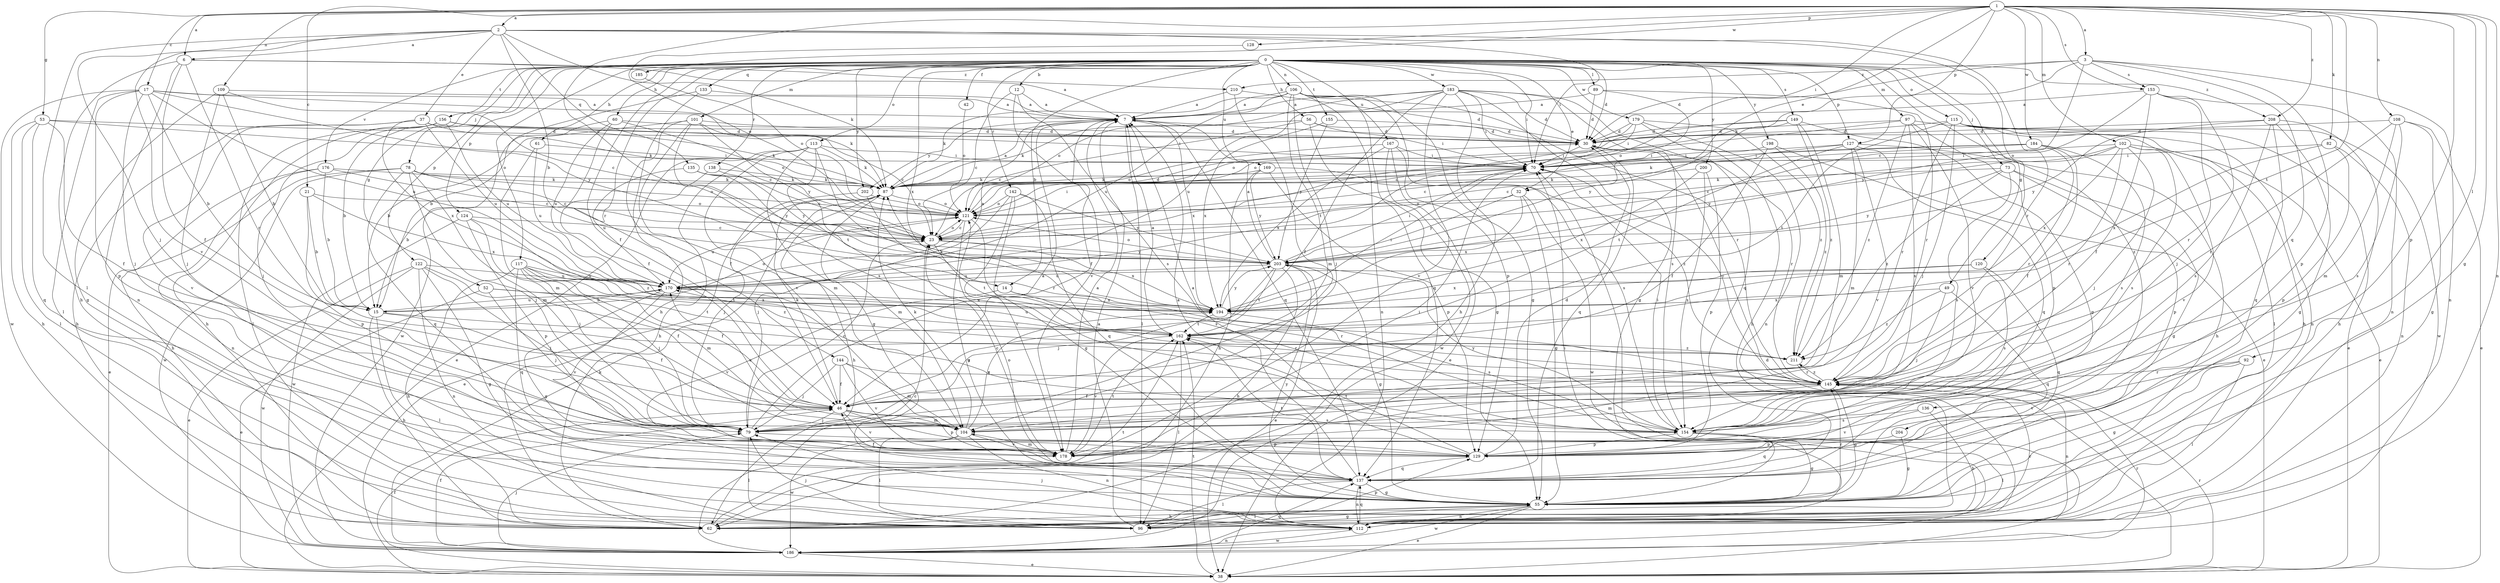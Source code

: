 strict digraph  {
0;
1;
2;
3;
6;
7;
12;
14;
15;
17;
21;
23;
30;
32;
37;
38;
42;
46;
49;
52;
53;
55;
56;
60;
61;
62;
70;
73;
78;
79;
82;
87;
89;
92;
96;
97;
101;
102;
104;
106;
108;
109;
112;
113;
115;
117;
120;
121;
122;
124;
127;
128;
129;
133;
135;
136;
137;
138;
142;
144;
145;
149;
153;
154;
155;
156;
162;
167;
169;
170;
176;
178;
179;
183;
184;
185;
186;
194;
198;
200;
202;
203;
204;
208;
210;
211;
0 -> 12  [label=b];
0 -> 14  [label=b];
0 -> 30  [label=d];
0 -> 32  [label=e];
0 -> 42  [label=f];
0 -> 46  [label=f];
0 -> 49  [label=g];
0 -> 52  [label=g];
0 -> 56  [label=h];
0 -> 60  [label=h];
0 -> 61  [label=h];
0 -> 70  [label=i];
0 -> 73  [label=j];
0 -> 78  [label=j];
0 -> 89  [label=l];
0 -> 97  [label=m];
0 -> 101  [label=m];
0 -> 106  [label=n];
0 -> 113  [label=o];
0 -> 115  [label=o];
0 -> 117  [label=o];
0 -> 122  [label=p];
0 -> 124  [label=p];
0 -> 127  [label=p];
0 -> 133  [label=q];
0 -> 138  [label=r];
0 -> 142  [label=r];
0 -> 144  [label=r];
0 -> 149  [label=s];
0 -> 155  [label=t];
0 -> 156  [label=t];
0 -> 167  [label=u];
0 -> 169  [label=u];
0 -> 176  [label=v];
0 -> 179  [label=w];
0 -> 183  [label=w];
0 -> 194  [label=x];
0 -> 198  [label=y];
0 -> 200  [label=y];
0 -> 202  [label=y];
0 -> 204  [label=z];
0 -> 208  [label=z];
1 -> 2  [label=a];
1 -> 3  [label=a];
1 -> 6  [label=a];
1 -> 17  [label=c];
1 -> 21  [label=c];
1 -> 23  [label=c];
1 -> 32  [label=e];
1 -> 53  [label=g];
1 -> 55  [label=g];
1 -> 70  [label=i];
1 -> 82  [label=k];
1 -> 92  [label=l];
1 -> 102  [label=m];
1 -> 108  [label=n];
1 -> 109  [label=n];
1 -> 112  [label=n];
1 -> 127  [label=p];
1 -> 128  [label=p];
1 -> 129  [label=p];
1 -> 153  [label=s];
1 -> 162  [label=t];
1 -> 184  [label=w];
1 -> 185  [label=w];
1 -> 208  [label=z];
2 -> 6  [label=a];
2 -> 14  [label=b];
2 -> 37  [label=e];
2 -> 70  [label=i];
2 -> 79  [label=j];
2 -> 87  [label=k];
2 -> 96  [label=l];
2 -> 120  [label=o];
2 -> 135  [label=q];
2 -> 145  [label=r];
2 -> 178  [label=v];
3 -> 23  [label=c];
3 -> 30  [label=d];
3 -> 87  [label=k];
3 -> 112  [label=n];
3 -> 129  [label=p];
3 -> 136  [label=q];
3 -> 153  [label=s];
3 -> 210  [label=z];
6 -> 7  [label=a];
6 -> 46  [label=f];
6 -> 62  [label=h];
6 -> 112  [label=n];
6 -> 145  [label=r];
6 -> 210  [label=z];
7 -> 30  [label=d];
7 -> 46  [label=f];
7 -> 96  [label=l];
7 -> 137  [label=q];
7 -> 194  [label=x];
7 -> 202  [label=y];
12 -> 7  [label=a];
12 -> 23  [label=c];
12 -> 154  [label=s];
12 -> 178  [label=v];
14 -> 145  [label=r];
14 -> 178  [label=v];
14 -> 194  [label=x];
15 -> 46  [label=f];
15 -> 62  [label=h];
15 -> 96  [label=l];
15 -> 121  [label=o];
15 -> 145  [label=r];
15 -> 170  [label=u];
17 -> 7  [label=a];
17 -> 15  [label=b];
17 -> 79  [label=j];
17 -> 87  [label=k];
17 -> 96  [label=l];
17 -> 129  [label=p];
17 -> 170  [label=u];
17 -> 186  [label=w];
17 -> 203  [label=y];
21 -> 15  [label=b];
21 -> 121  [label=o];
21 -> 129  [label=p];
21 -> 194  [label=x];
23 -> 121  [label=o];
23 -> 162  [label=t];
23 -> 194  [label=x];
23 -> 203  [label=y];
30 -> 70  [label=i];
30 -> 137  [label=q];
30 -> 145  [label=r];
32 -> 55  [label=g];
32 -> 121  [label=o];
32 -> 186  [label=w];
32 -> 194  [label=x];
32 -> 203  [label=y];
37 -> 23  [label=c];
37 -> 30  [label=d];
37 -> 62  [label=h];
37 -> 170  [label=u];
37 -> 178  [label=v];
37 -> 194  [label=x];
38 -> 30  [label=d];
38 -> 46  [label=f];
38 -> 70  [label=i];
38 -> 145  [label=r];
38 -> 162  [label=t];
42 -> 121  [label=o];
46 -> 79  [label=j];
46 -> 87  [label=k];
46 -> 104  [label=m];
46 -> 129  [label=p];
46 -> 154  [label=s];
46 -> 178  [label=v];
49 -> 79  [label=j];
49 -> 137  [label=q];
49 -> 194  [label=x];
49 -> 211  [label=z];
52 -> 38  [label=e];
52 -> 79  [label=j];
52 -> 162  [label=t];
52 -> 194  [label=x];
53 -> 30  [label=d];
53 -> 46  [label=f];
53 -> 62  [label=h];
53 -> 87  [label=k];
53 -> 96  [label=l];
53 -> 137  [label=q];
55 -> 38  [label=e];
55 -> 62  [label=h];
55 -> 96  [label=l];
55 -> 112  [label=n];
55 -> 121  [label=o];
55 -> 145  [label=r];
55 -> 186  [label=w];
55 -> 203  [label=y];
56 -> 23  [label=c];
56 -> 30  [label=d];
56 -> 55  [label=g];
56 -> 70  [label=i];
56 -> 87  [label=k];
60 -> 30  [label=d];
60 -> 46  [label=f];
60 -> 121  [label=o];
60 -> 170  [label=u];
60 -> 186  [label=w];
61 -> 70  [label=i];
61 -> 104  [label=m];
61 -> 170  [label=u];
62 -> 162  [label=t];
70 -> 87  [label=k];
73 -> 55  [label=g];
73 -> 87  [label=k];
73 -> 129  [label=p];
73 -> 154  [label=s];
73 -> 203  [label=y];
73 -> 211  [label=z];
78 -> 23  [label=c];
78 -> 38  [label=e];
78 -> 79  [label=j];
78 -> 87  [label=k];
78 -> 104  [label=m];
78 -> 121  [label=o];
78 -> 137  [label=q];
78 -> 186  [label=w];
79 -> 7  [label=a];
79 -> 23  [label=c];
79 -> 96  [label=l];
79 -> 129  [label=p];
82 -> 70  [label=i];
82 -> 112  [label=n];
82 -> 129  [label=p];
82 -> 194  [label=x];
87 -> 7  [label=a];
87 -> 62  [label=h];
87 -> 79  [label=j];
87 -> 104  [label=m];
87 -> 121  [label=o];
89 -> 7  [label=a];
89 -> 30  [label=d];
89 -> 121  [label=o];
89 -> 145  [label=r];
92 -> 55  [label=g];
92 -> 96  [label=l];
92 -> 145  [label=r];
92 -> 178  [label=v];
96 -> 7  [label=a];
96 -> 55  [label=g];
96 -> 79  [label=j];
96 -> 129  [label=p];
96 -> 145  [label=r];
97 -> 30  [label=d];
97 -> 96  [label=l];
97 -> 121  [label=o];
97 -> 129  [label=p];
97 -> 154  [label=s];
97 -> 178  [label=v];
97 -> 211  [label=z];
101 -> 15  [label=b];
101 -> 23  [label=c];
101 -> 30  [label=d];
101 -> 46  [label=f];
101 -> 154  [label=s];
101 -> 178  [label=v];
101 -> 203  [label=y];
102 -> 23  [label=c];
102 -> 38  [label=e];
102 -> 70  [label=i];
102 -> 79  [label=j];
102 -> 145  [label=r];
102 -> 154  [label=s];
102 -> 178  [label=v];
102 -> 194  [label=x];
102 -> 203  [label=y];
104 -> 87  [label=k];
104 -> 96  [label=l];
104 -> 112  [label=n];
104 -> 170  [label=u];
104 -> 178  [label=v];
104 -> 186  [label=w];
104 -> 194  [label=x];
106 -> 7  [label=a];
106 -> 55  [label=g];
106 -> 79  [label=j];
106 -> 87  [label=k];
106 -> 112  [label=n];
106 -> 129  [label=p];
106 -> 137  [label=q];
106 -> 145  [label=r];
106 -> 162  [label=t];
106 -> 170  [label=u];
108 -> 30  [label=d];
108 -> 38  [label=e];
108 -> 55  [label=g];
108 -> 104  [label=m];
108 -> 145  [label=r];
108 -> 154  [label=s];
109 -> 7  [label=a];
109 -> 15  [label=b];
109 -> 23  [label=c];
109 -> 55  [label=g];
109 -> 79  [label=j];
112 -> 70  [label=i];
112 -> 79  [label=j];
112 -> 137  [label=q];
112 -> 186  [label=w];
113 -> 38  [label=e];
113 -> 55  [label=g];
113 -> 62  [label=h];
113 -> 70  [label=i];
113 -> 87  [label=k];
113 -> 104  [label=m];
113 -> 162  [label=t];
113 -> 194  [label=x];
115 -> 30  [label=d];
115 -> 38  [label=e];
115 -> 62  [label=h];
115 -> 79  [label=j];
115 -> 112  [label=n];
115 -> 145  [label=r];
115 -> 162  [label=t];
115 -> 186  [label=w];
117 -> 46  [label=f];
117 -> 62  [label=h];
117 -> 79  [label=j];
117 -> 104  [label=m];
117 -> 137  [label=q];
117 -> 162  [label=t];
117 -> 170  [label=u];
117 -> 211  [label=z];
120 -> 137  [label=q];
120 -> 154  [label=s];
120 -> 170  [label=u];
120 -> 194  [label=x];
121 -> 23  [label=c];
121 -> 30  [label=d];
121 -> 55  [label=g];
121 -> 70  [label=i];
121 -> 154  [label=s];
121 -> 170  [label=u];
122 -> 38  [label=e];
122 -> 46  [label=f];
122 -> 55  [label=g];
122 -> 79  [label=j];
122 -> 112  [label=n];
122 -> 170  [label=u];
122 -> 186  [label=w];
124 -> 23  [label=c];
124 -> 79  [label=j];
124 -> 129  [label=p];
124 -> 186  [label=w];
124 -> 211  [label=z];
127 -> 23  [label=c];
127 -> 62  [label=h];
127 -> 70  [label=i];
127 -> 104  [label=m];
127 -> 137  [label=q];
127 -> 162  [label=t];
127 -> 178  [label=v];
128 -> 121  [label=o];
129 -> 7  [label=a];
129 -> 30  [label=d];
129 -> 137  [label=q];
129 -> 162  [label=t];
133 -> 7  [label=a];
133 -> 15  [label=b];
133 -> 62  [label=h];
135 -> 23  [label=c];
135 -> 87  [label=k];
135 -> 170  [label=u];
135 -> 203  [label=y];
136 -> 62  [label=h];
136 -> 154  [label=s];
136 -> 178  [label=v];
137 -> 7  [label=a];
137 -> 46  [label=f];
137 -> 55  [label=g];
137 -> 96  [label=l];
137 -> 112  [label=n];
137 -> 162  [label=t];
138 -> 15  [label=b];
138 -> 87  [label=k];
138 -> 203  [label=y];
142 -> 55  [label=g];
142 -> 79  [label=j];
142 -> 121  [label=o];
142 -> 137  [label=q];
142 -> 178  [label=v];
142 -> 203  [label=y];
144 -> 46  [label=f];
144 -> 79  [label=j];
144 -> 104  [label=m];
144 -> 145  [label=r];
144 -> 178  [label=v];
145 -> 46  [label=f];
145 -> 55  [label=g];
145 -> 70  [label=i];
145 -> 104  [label=m];
145 -> 112  [label=n];
145 -> 211  [label=z];
149 -> 30  [label=d];
149 -> 55  [label=g];
149 -> 104  [label=m];
149 -> 121  [label=o];
149 -> 203  [label=y];
149 -> 211  [label=z];
153 -> 7  [label=a];
153 -> 46  [label=f];
153 -> 79  [label=j];
153 -> 112  [label=n];
153 -> 145  [label=r];
153 -> 203  [label=y];
154 -> 55  [label=g];
154 -> 70  [label=i];
154 -> 96  [label=l];
154 -> 129  [label=p];
154 -> 137  [label=q];
154 -> 170  [label=u];
154 -> 203  [label=y];
155 -> 30  [label=d];
155 -> 194  [label=x];
155 -> 203  [label=y];
156 -> 15  [label=b];
156 -> 30  [label=d];
156 -> 62  [label=h];
156 -> 70  [label=i];
156 -> 79  [label=j];
156 -> 87  [label=k];
156 -> 96  [label=l];
156 -> 170  [label=u];
162 -> 7  [label=a];
162 -> 96  [label=l];
162 -> 170  [label=u];
162 -> 178  [label=v];
162 -> 211  [label=z];
167 -> 38  [label=e];
167 -> 70  [label=i];
167 -> 121  [label=o];
167 -> 154  [label=s];
167 -> 186  [label=w];
167 -> 194  [label=x];
169 -> 62  [label=h];
169 -> 87  [label=k];
169 -> 129  [label=p];
169 -> 203  [label=y];
169 -> 211  [label=z];
170 -> 7  [label=a];
170 -> 15  [label=b];
170 -> 55  [label=g];
170 -> 70  [label=i];
170 -> 178  [label=v];
170 -> 194  [label=x];
176 -> 15  [label=b];
176 -> 23  [label=c];
176 -> 62  [label=h];
176 -> 87  [label=k];
176 -> 112  [label=n];
178 -> 7  [label=a];
178 -> 23  [label=c];
178 -> 70  [label=i];
178 -> 104  [label=m];
178 -> 162  [label=t];
179 -> 23  [label=c];
179 -> 30  [label=d];
179 -> 62  [label=h];
179 -> 70  [label=i];
179 -> 112  [label=n];
179 -> 211  [label=z];
183 -> 7  [label=a];
183 -> 30  [label=d];
183 -> 46  [label=f];
183 -> 55  [label=g];
183 -> 62  [label=h];
183 -> 70  [label=i];
183 -> 121  [label=o];
183 -> 137  [label=q];
183 -> 154  [label=s];
183 -> 170  [label=u];
183 -> 178  [label=v];
184 -> 23  [label=c];
184 -> 46  [label=f];
184 -> 70  [label=i];
184 -> 87  [label=k];
184 -> 145  [label=r];
184 -> 154  [label=s];
185 -> 121  [label=o];
186 -> 23  [label=c];
186 -> 38  [label=e];
186 -> 46  [label=f];
186 -> 79  [label=j];
186 -> 87  [label=k];
186 -> 112  [label=n];
186 -> 137  [label=q];
186 -> 145  [label=r];
194 -> 70  [label=i];
194 -> 87  [label=k];
194 -> 154  [label=s];
194 -> 162  [label=t];
194 -> 203  [label=y];
198 -> 38  [label=e];
198 -> 46  [label=f];
198 -> 70  [label=i];
198 -> 211  [label=z];
200 -> 87  [label=k];
200 -> 129  [label=p];
200 -> 154  [label=s];
200 -> 194  [label=x];
202 -> 38  [label=e];
202 -> 121  [label=o];
202 -> 145  [label=r];
203 -> 7  [label=a];
203 -> 38  [label=e];
203 -> 55  [label=g];
203 -> 62  [label=h];
203 -> 70  [label=i];
203 -> 79  [label=j];
203 -> 121  [label=o];
203 -> 162  [label=t];
203 -> 170  [label=u];
204 -> 55  [label=g];
204 -> 129  [label=p];
208 -> 30  [label=d];
208 -> 55  [label=g];
208 -> 62  [label=h];
208 -> 137  [label=q];
208 -> 154  [label=s];
208 -> 203  [label=y];
210 -> 7  [label=a];
210 -> 30  [label=d];
210 -> 104  [label=m];
211 -> 145  [label=r];
}
